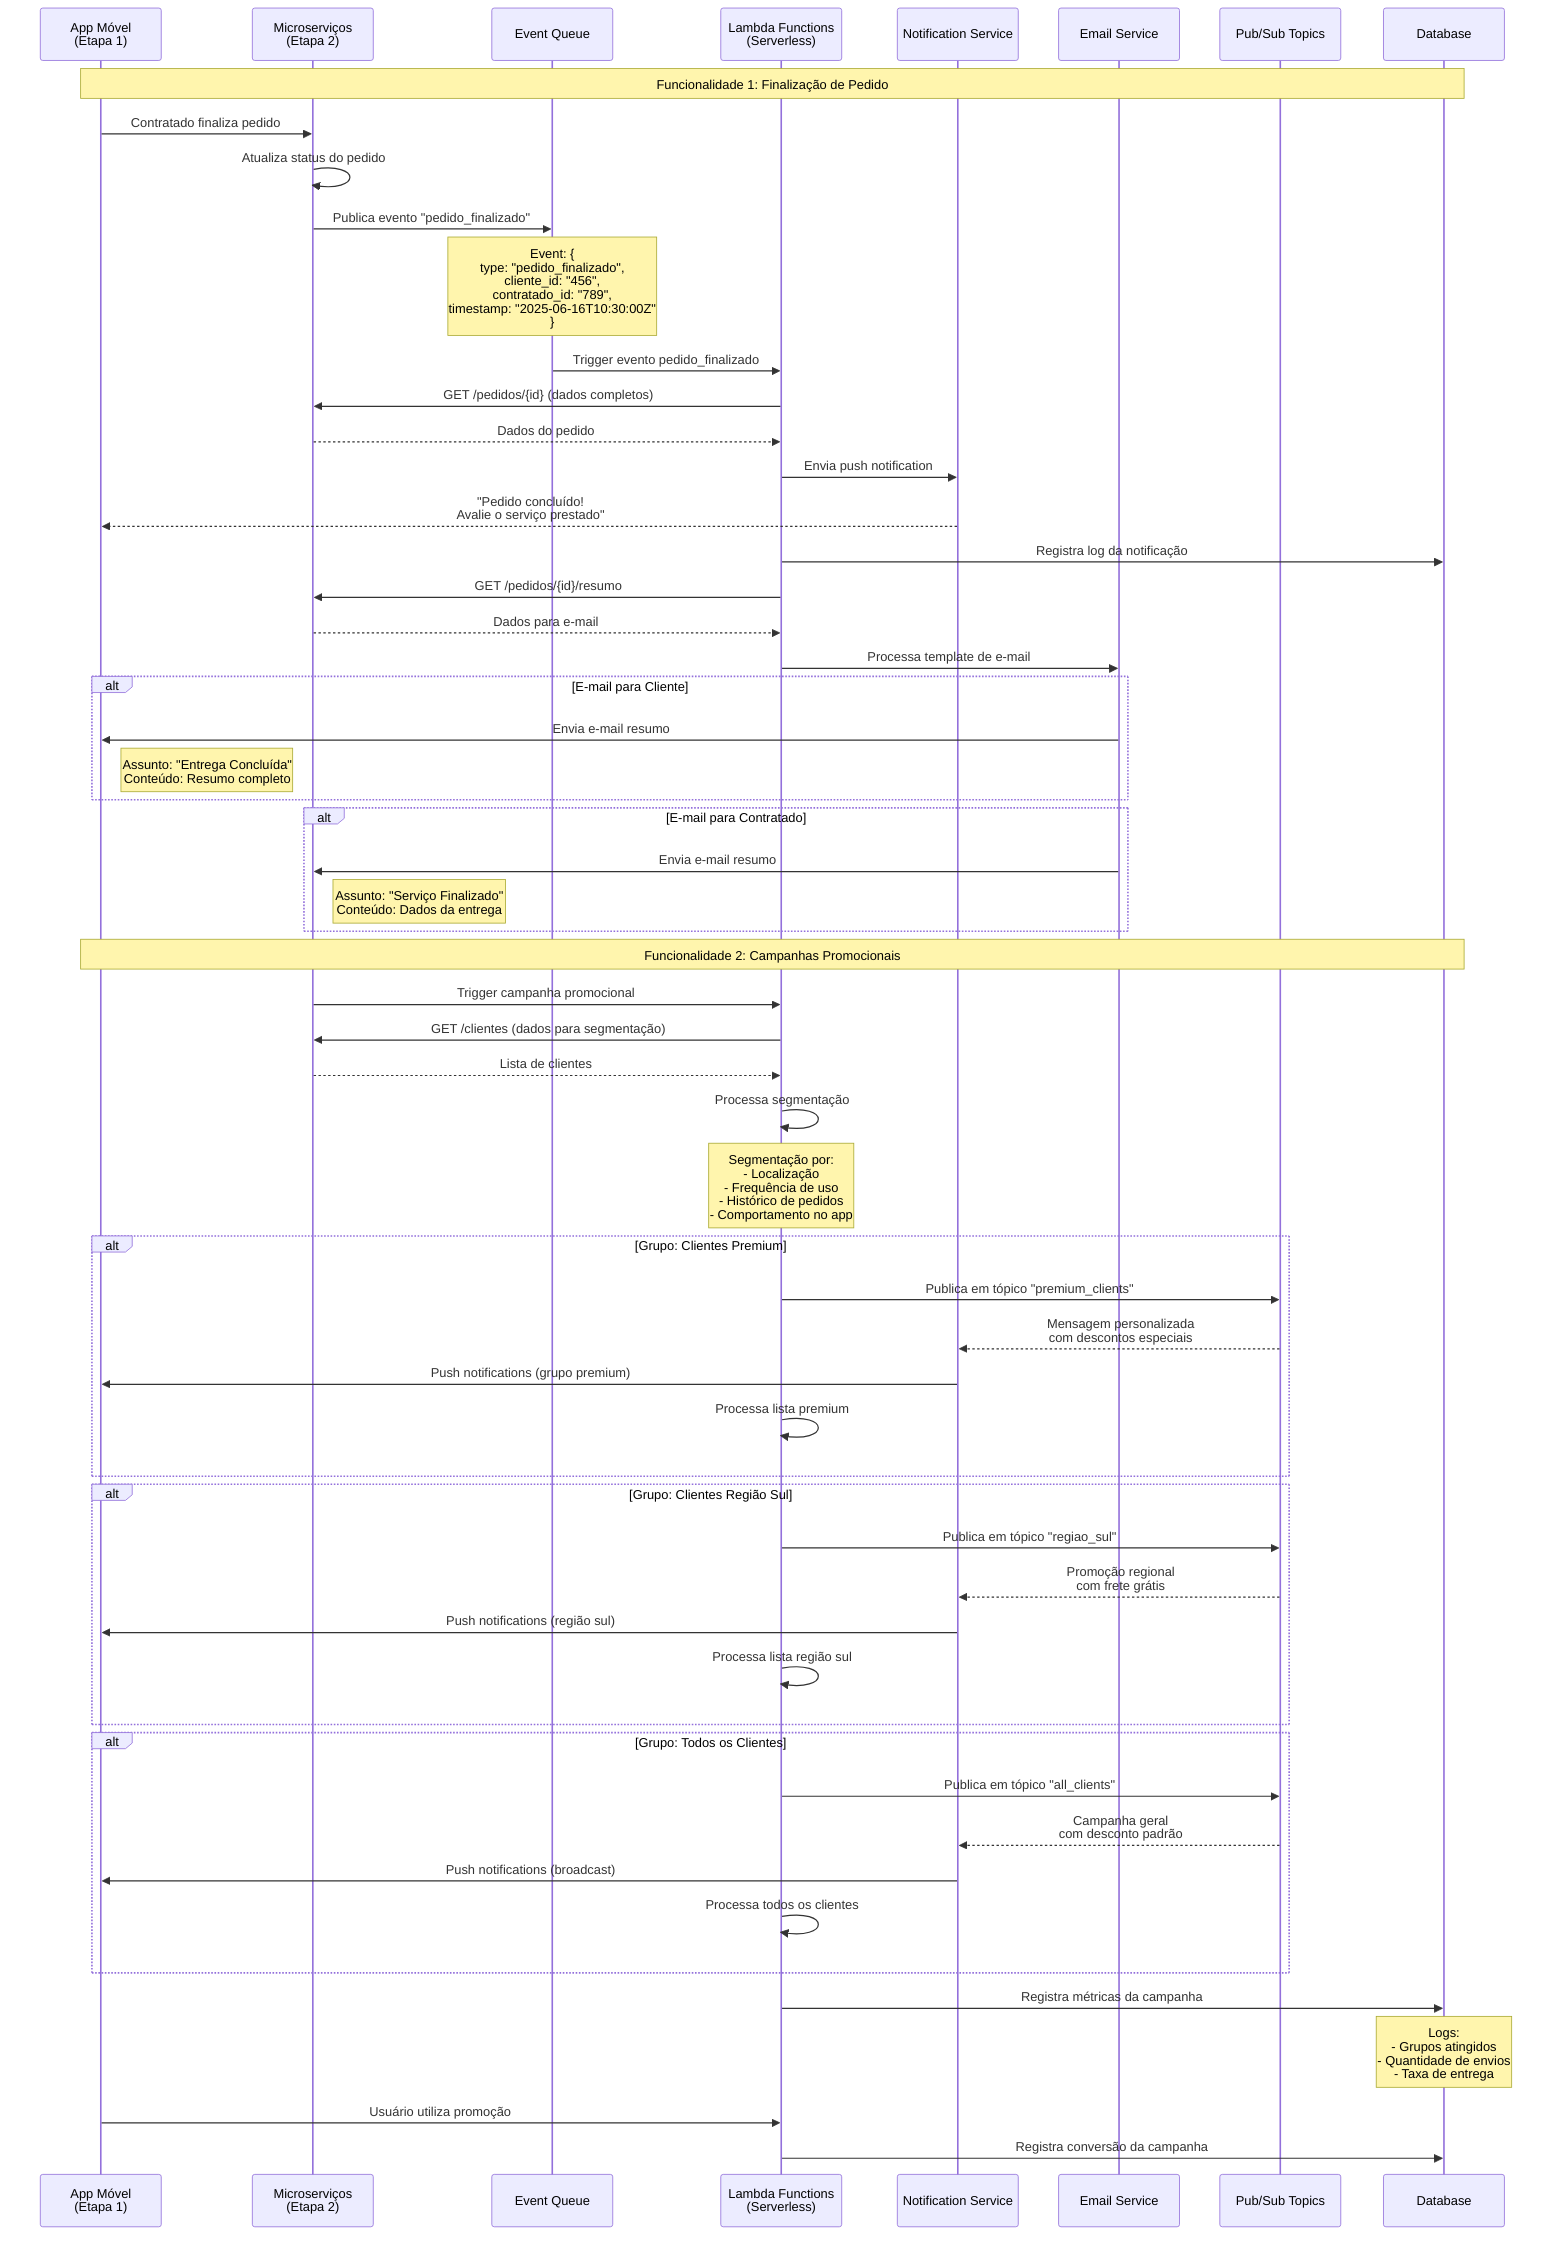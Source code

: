 sequenceDiagram
    participant AM as App Móvel<br/>(Etapa 1)
    participant MS as Microserviços<br/>(Etapa 2)
    participant EQ as Event Queue
    participant LF as Lambda Functions<br/>(Serverless)
    participant NS as Notification Service
    participant ES as Email Service
    participant PST as Pub/Sub Topics
    participant DB as Database

    Note over AM, DB: Funcionalidade 1: Finalização de Pedido

    AM->>MS: Contratado finaliza pedido
    MS->>MS: Atualiza status do pedido
    MS->>EQ: Publica evento "pedido_finalizado"

    Note over EQ: Event: {<br/>type: "pedido_finalizado",<br/>cliente_id: "456",<br/>contratado_id: "789",<br/>timestamp: "2025-06-16T10:30:00Z"<br/>}

    EQ->>LF: Trigger evento pedido_finalizado
    LF->>MS: GET /pedidos/{id} (dados completos)
    MS-->>LF: Dados do pedido
    LF->>NS: Envia push notification
    NS-->>AM: "Pedido concluído!<br/>Avalie o serviço prestado"
    LF->>DB: Registra log da notificação
    LF->>MS: GET /pedidos/{id}/resumo
    MS-->>LF: Dados para e-mail
    LF->>ES: Processa template de e-mail

    alt E-mail para Cliente
        ES->>AM: Envia e-mail resumo
        Note right of AM: Assunto: "Entrega Concluída"<br/>Conteúdo: Resumo completo
    end

    alt E-mail para Contratado
        ES->>MS: Envia e-mail resumo
        Note right of MS: Assunto: "Serviço Finalizado"<br/>Conteúdo: Dados da entrega
    end

    Note over AM, DB: Funcionalidade 2: Campanhas Promocionais

    MS->>LF: Trigger campanha promocional
    LF->>MS: GET /clientes (dados para segmentação)
    MS-->>LF: Lista de clientes
    LF->>LF: Processa segmentação

    Note over LF: Segmentação por:<br/>- Localização<br/>- Frequência de uso<br/>- Histórico de pedidos<br/>- Comportamento no app

    alt Grupo: Clientes Premium
        LF->>PST: Publica em tópico "premium_clients"
        PST-->>NS: Mensagem personalizada<br/>com descontos especiais
        NS->>AM: Push notifications (grupo premium)
        LF->>LF: Processa lista premium
    end

    alt Grupo: Clientes Região Sul
        LF->>PST: Publica em tópico "regiao_sul"
        PST-->>NS: Promoção regional<br/>com frete grátis
        NS->>AM: Push notifications (região sul)
        LF->>LF: Processa lista região sul
    end

    alt Grupo: Todos os Clientes
        LF->>PST: Publica em tópico "all_clients"
        PST-->>NS: Campanha geral<br/>com desconto padrão
        NS->>AM: Push notifications (broadcast)
        LF->>LF: Processa todos os clientes
    end

    LF->>DB: Registra métricas da campanha

    Note over DB: Logs:<br/>- Grupos atingidos<br/>- Quantidade de envios<br/>- Taxa de entrega

    AM->>LF: Usuário utiliza promoção
    LF->>DB: Registra conversão da campanha